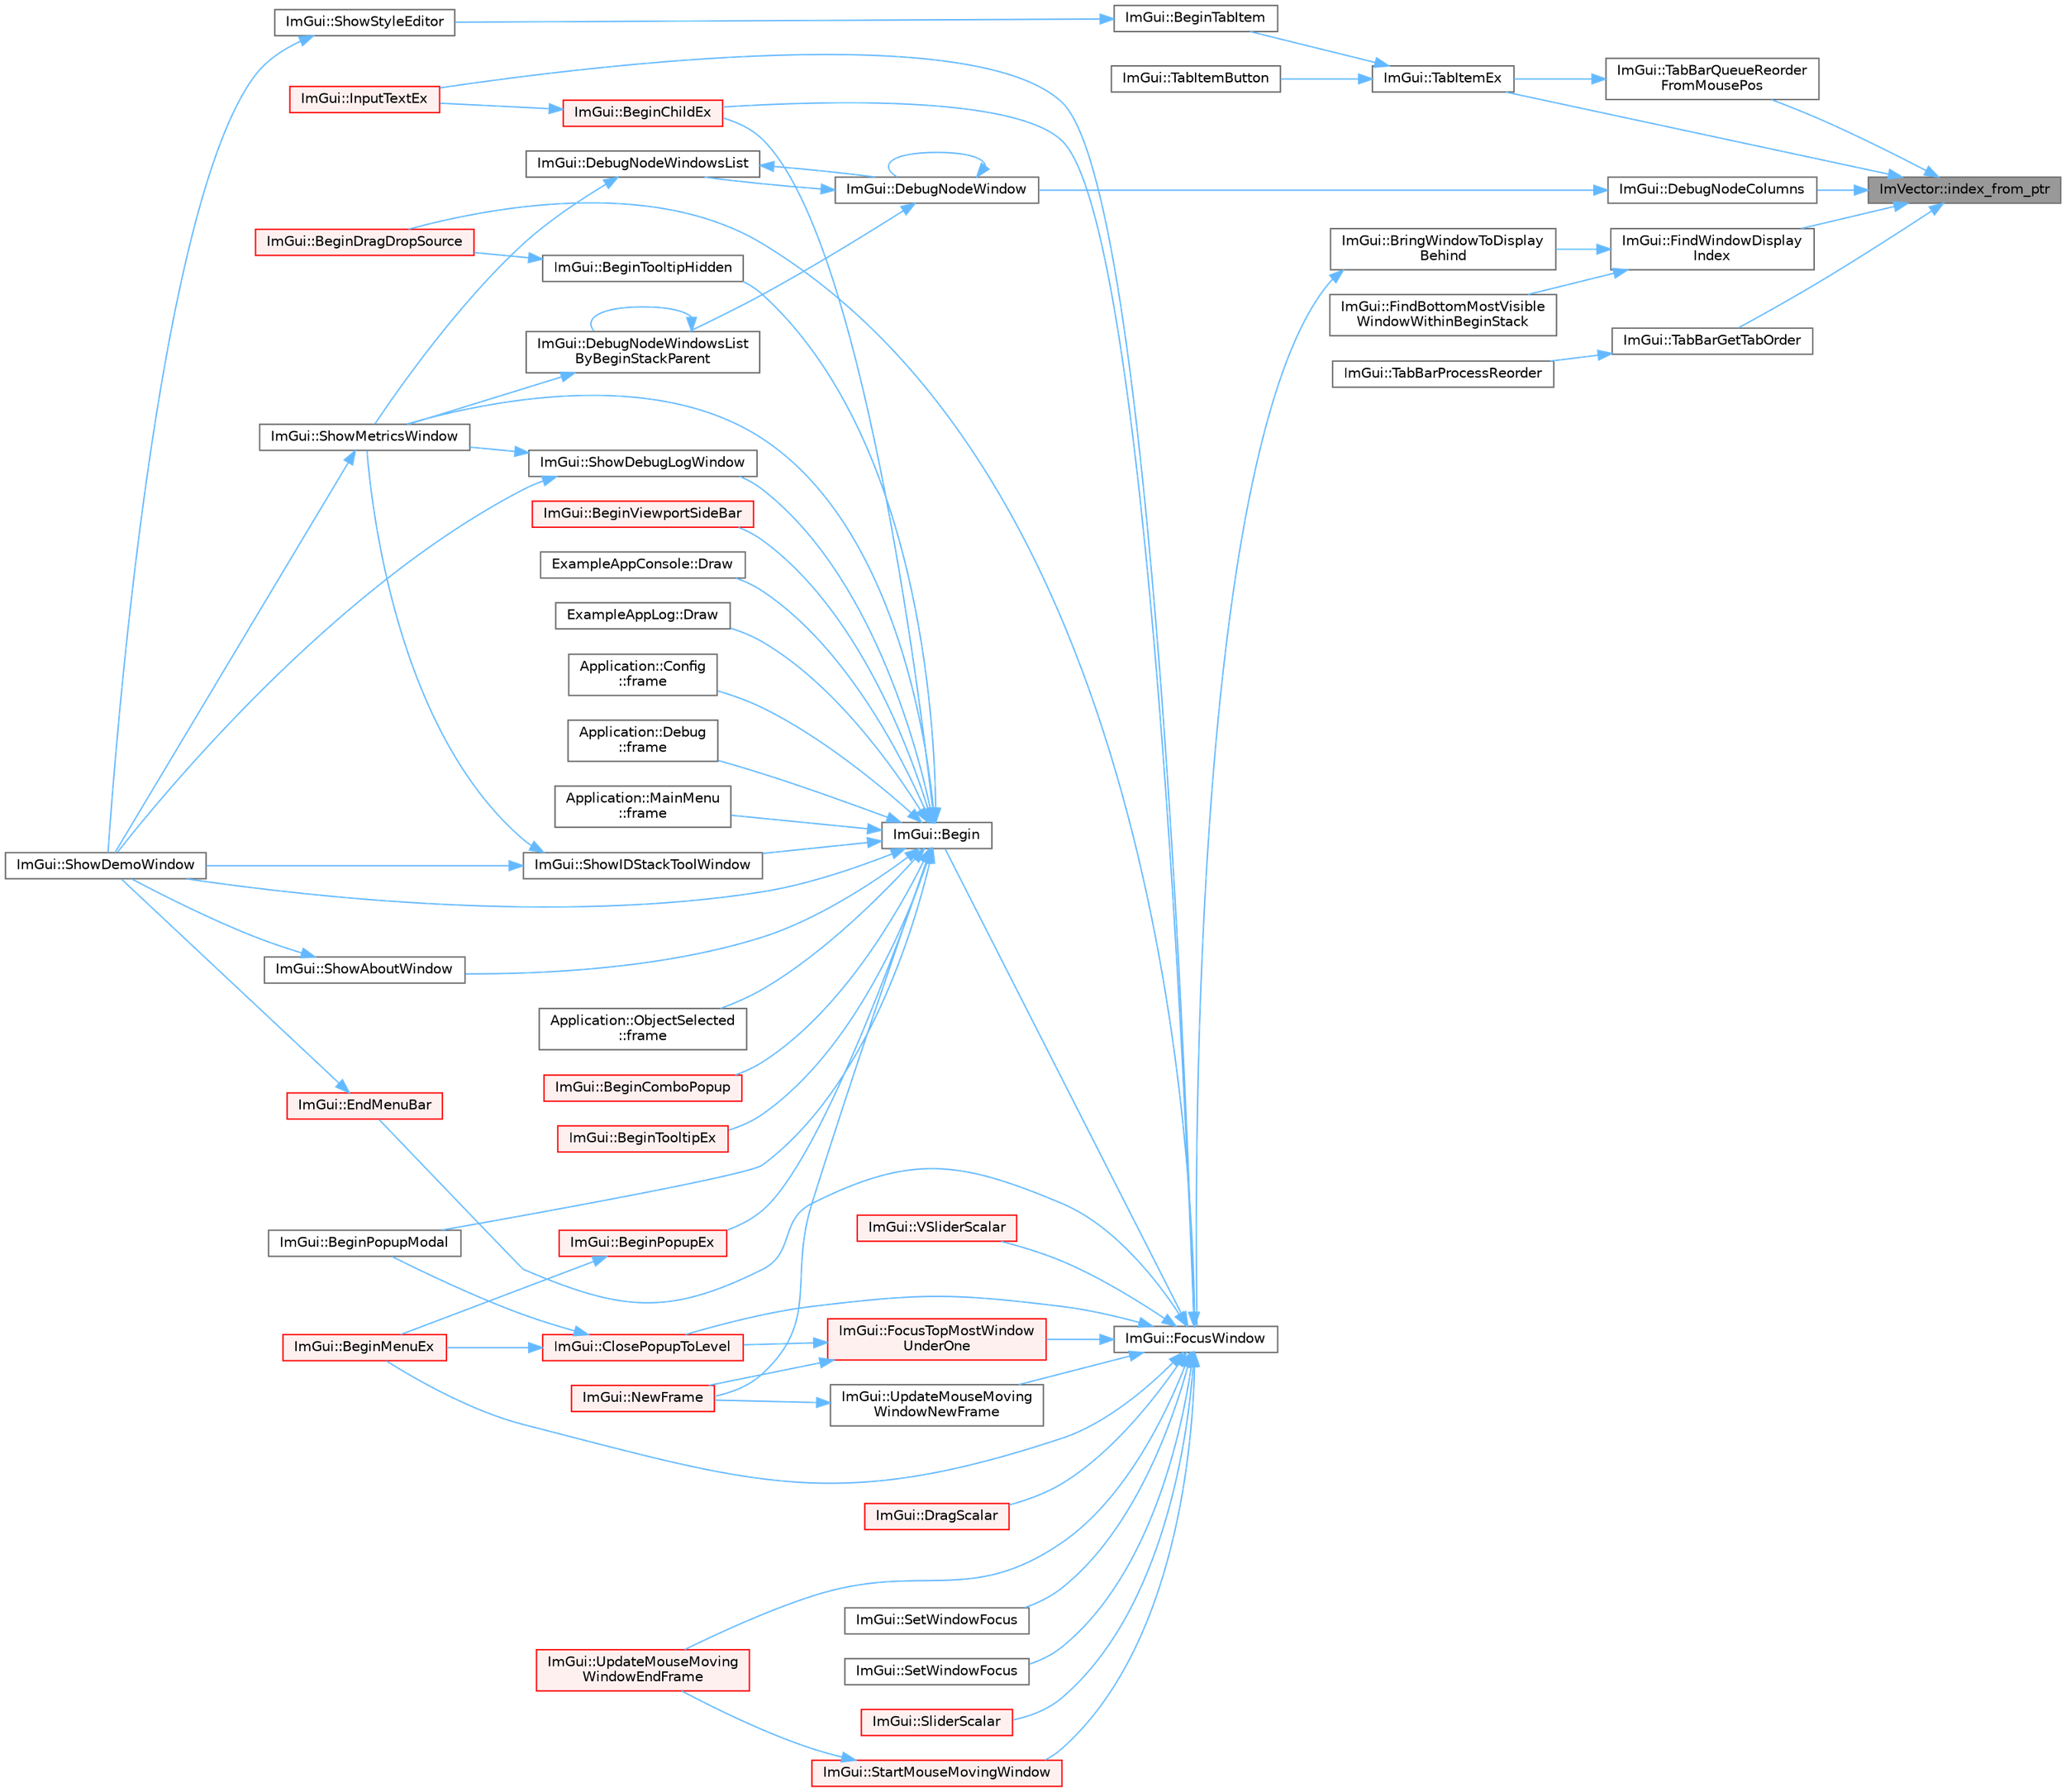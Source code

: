 digraph "ImVector::index_from_ptr"
{
 // LATEX_PDF_SIZE
  bgcolor="transparent";
  edge [fontname=Helvetica,fontsize=10,labelfontname=Helvetica,labelfontsize=10];
  node [fontname=Helvetica,fontsize=10,shape=box,height=0.2,width=0.4];
  rankdir="RL";
  Node1 [id="Node000001",label="ImVector::index_from_ptr",height=0.2,width=0.4,color="gray40", fillcolor="grey60", style="filled", fontcolor="black",tooltip=" "];
  Node1 -> Node2 [id="edge1_Node000001_Node000002",dir="back",color="steelblue1",style="solid",tooltip=" "];
  Node2 [id="Node000002",label="ImGui::DebugNodeColumns",height=0.2,width=0.4,color="grey40", fillcolor="white", style="filled",URL="$namespace_im_gui.html#a68c10eb20be9c419d00f2b5a9dfa6a38",tooltip=" "];
  Node2 -> Node3 [id="edge2_Node000002_Node000003",dir="back",color="steelblue1",style="solid",tooltip=" "];
  Node3 [id="Node000003",label="ImGui::DebugNodeWindow",height=0.2,width=0.4,color="grey40", fillcolor="white", style="filled",URL="$namespace_im_gui.html#afcb602554925c5409977f0fb39f77e5d",tooltip=" "];
  Node3 -> Node3 [id="edge3_Node000003_Node000003",dir="back",color="steelblue1",style="solid",tooltip=" "];
  Node3 -> Node4 [id="edge4_Node000003_Node000004",dir="back",color="steelblue1",style="solid",tooltip=" "];
  Node4 [id="Node000004",label="ImGui::DebugNodeWindowsList",height=0.2,width=0.4,color="grey40", fillcolor="white", style="filled",URL="$namespace_im_gui.html#a8c2ed9f140c90d8eaca1e2cfd8f46142",tooltip=" "];
  Node4 -> Node3 [id="edge5_Node000004_Node000003",dir="back",color="steelblue1",style="solid",tooltip=" "];
  Node4 -> Node5 [id="edge6_Node000004_Node000005",dir="back",color="steelblue1",style="solid",tooltip=" "];
  Node5 [id="Node000005",label="ImGui::ShowMetricsWindow",height=0.2,width=0.4,color="grey40", fillcolor="white", style="filled",URL="$namespace_im_gui.html#afe7a28c6eb52fff3cc27d5a698fea4ff",tooltip=" "];
  Node5 -> Node6 [id="edge7_Node000005_Node000006",dir="back",color="steelblue1",style="solid",tooltip=" "];
  Node6 [id="Node000006",label="ImGui::ShowDemoWindow",height=0.2,width=0.4,color="grey40", fillcolor="white", style="filled",URL="$namespace_im_gui.html#af95643a0ce4893b9e57c12991922fb18",tooltip=" "];
  Node3 -> Node7 [id="edge8_Node000003_Node000007",dir="back",color="steelblue1",style="solid",tooltip=" "];
  Node7 [id="Node000007",label="ImGui::DebugNodeWindowsList\lByBeginStackParent",height=0.2,width=0.4,color="grey40", fillcolor="white", style="filled",URL="$namespace_im_gui.html#a0fc8019faf3a1aec25b554384ad9e506",tooltip=" "];
  Node7 -> Node7 [id="edge9_Node000007_Node000007",dir="back",color="steelblue1",style="solid",tooltip=" "];
  Node7 -> Node5 [id="edge10_Node000007_Node000005",dir="back",color="steelblue1",style="solid",tooltip=" "];
  Node1 -> Node8 [id="edge11_Node000001_Node000008",dir="back",color="steelblue1",style="solid",tooltip=" "];
  Node8 [id="Node000008",label="ImGui::FindWindowDisplay\lIndex",height=0.2,width=0.4,color="grey40", fillcolor="white", style="filled",URL="$namespace_im_gui.html#acc8dfbe9f52370fe2b95f6c948ba113e",tooltip=" "];
  Node8 -> Node9 [id="edge12_Node000008_Node000009",dir="back",color="steelblue1",style="solid",tooltip=" "];
  Node9 [id="Node000009",label="ImGui::BringWindowToDisplay\lBehind",height=0.2,width=0.4,color="grey40", fillcolor="white", style="filled",URL="$namespace_im_gui.html#a8cae2f7a08f820a8d5349d1964603b20",tooltip=" "];
  Node9 -> Node10 [id="edge13_Node000009_Node000010",dir="back",color="steelblue1",style="solid",tooltip=" "];
  Node10 [id="Node000010",label="ImGui::FocusWindow",height=0.2,width=0.4,color="grey40", fillcolor="white", style="filled",URL="$namespace_im_gui.html#a27aa6f2f3aa11778c6d023b1b223f262",tooltip=" "];
  Node10 -> Node11 [id="edge14_Node000010_Node000011",dir="back",color="steelblue1",style="solid",tooltip=" "];
  Node11 [id="Node000011",label="ImGui::Begin",height=0.2,width=0.4,color="grey40", fillcolor="white", style="filled",URL="$namespace_im_gui.html#a581e58db0bc930bafa4a5d23093a2b99",tooltip=" "];
  Node11 -> Node12 [id="edge15_Node000011_Node000012",dir="back",color="steelblue1",style="solid",tooltip=" "];
  Node12 [id="Node000012",label="ImGui::BeginChildEx",height=0.2,width=0.4,color="red", fillcolor="#FFF0F0", style="filled",URL="$namespace_im_gui.html#ac36ecce0443f0b45a48484d85f653ae2",tooltip=" "];
  Node12 -> Node27 [id="edge16_Node000012_Node000027",dir="back",color="steelblue1",style="solid",tooltip=" "];
  Node27 [id="Node000027",label="ImGui::InputTextEx",height=0.2,width=0.4,color="red", fillcolor="#FFF0F0", style="filled",URL="$namespace_im_gui.html#af89af17ecc11653f25fea1e50e195de6",tooltip=" "];
  Node11 -> Node82 [id="edge17_Node000011_Node000082",dir="back",color="steelblue1",style="solid",tooltip=" "];
  Node82 [id="Node000082",label="ImGui::BeginComboPopup",height=0.2,width=0.4,color="red", fillcolor="#FFF0F0", style="filled",URL="$namespace_im_gui.html#a6ecb51142fcb72cd19ff002c3a7d8e25",tooltip=" "];
  Node11 -> Node86 [id="edge18_Node000011_Node000086",dir="back",color="steelblue1",style="solid",tooltip=" "];
  Node86 [id="Node000086",label="ImGui::BeginPopupEx",height=0.2,width=0.4,color="red", fillcolor="#FFF0F0", style="filled",URL="$namespace_im_gui.html#a89da3a22300e8293257b6cfdf1b83b7a",tooltip=" "];
  Node86 -> Node87 [id="edge19_Node000086_Node000087",dir="back",color="steelblue1",style="solid",tooltip=" "];
  Node87 [id="Node000087",label="ImGui::BeginMenuEx",height=0.2,width=0.4,color="red", fillcolor="#FFF0F0", style="filled",URL="$namespace_im_gui.html#a8dc671f87ed281b6445ce6ae4ab25183",tooltip=" "];
  Node11 -> Node106 [id="edge20_Node000011_Node000106",dir="back",color="steelblue1",style="solid",tooltip=" "];
  Node106 [id="Node000106",label="ImGui::BeginPopupModal",height=0.2,width=0.4,color="grey40", fillcolor="white", style="filled",URL="$namespace_im_gui.html#a6d840f615c198c2342968f733fda11b3",tooltip=" "];
  Node11 -> Node107 [id="edge21_Node000011_Node000107",dir="back",color="steelblue1",style="solid",tooltip=" "];
  Node107 [id="Node000107",label="ImGui::BeginTooltipEx",height=0.2,width=0.4,color="red", fillcolor="#FFF0F0", style="filled",URL="$namespace_im_gui.html#a18b17a0b20c3f2a16068b84210cfded4",tooltip=" "];
  Node11 -> Node133 [id="edge22_Node000011_Node000133",dir="back",color="steelblue1",style="solid",tooltip=" "];
  Node133 [id="Node000133",label="ImGui::BeginTooltipHidden",height=0.2,width=0.4,color="grey40", fillcolor="white", style="filled",URL="$namespace_im_gui.html#a2c44a13b5e210dbfc7de98024c25db8e",tooltip=" "];
  Node133 -> Node114 [id="edge23_Node000133_Node000114",dir="back",color="steelblue1",style="solid",tooltip=" "];
  Node114 [id="Node000114",label="ImGui::BeginDragDropSource",height=0.2,width=0.4,color="red", fillcolor="#FFF0F0", style="filled",URL="$namespace_im_gui.html#ac2609b0f034d3bcd8d70d26df8694eaa",tooltip=" "];
  Node11 -> Node134 [id="edge24_Node000011_Node000134",dir="back",color="steelblue1",style="solid",tooltip=" "];
  Node134 [id="Node000134",label="ImGui::BeginViewportSideBar",height=0.2,width=0.4,color="red", fillcolor="#FFF0F0", style="filled",URL="$namespace_im_gui.html#a4216382dd5ad6c17e183f9f894db2e15",tooltip=" "];
  Node11 -> Node17 [id="edge25_Node000011_Node000017",dir="back",color="steelblue1",style="solid",tooltip=" "];
  Node17 [id="Node000017",label="ExampleAppConsole::Draw",height=0.2,width=0.4,color="grey40", fillcolor="white", style="filled",URL="$struct_example_app_console.html#a0518a09c7e8648dd52c7c06df19ac17a",tooltip=" "];
  Node11 -> Node18 [id="edge26_Node000011_Node000018",dir="back",color="steelblue1",style="solid",tooltip=" "];
  Node18 [id="Node000018",label="ExampleAppLog::Draw",height=0.2,width=0.4,color="grey40", fillcolor="white", style="filled",URL="$struct_example_app_log.html#a5ad3a4bdb89171b84aeaff96948a1f77",tooltip=" "];
  Node11 -> Node36 [id="edge27_Node000011_Node000036",dir="back",color="steelblue1",style="solid",tooltip=" "];
  Node36 [id="Node000036",label="Application::Config\l::frame",height=0.2,width=0.4,color="grey40", fillcolor="white", style="filled",URL="$class_application_1_1_config.html#a291cc3a874949e121dcf83a3f90681bc",tooltip=" "];
  Node11 -> Node136 [id="edge28_Node000011_Node000136",dir="back",color="steelblue1",style="solid",tooltip=" "];
  Node136 [id="Node000136",label="Application::Debug\l::frame",height=0.2,width=0.4,color="grey40", fillcolor="white", style="filled",URL="$class_application_1_1_debug.html#a26339829cae3b768474358c34eb8ab23",tooltip=" "];
  Node11 -> Node137 [id="edge29_Node000011_Node000137",dir="back",color="steelblue1",style="solid",tooltip=" "];
  Node137 [id="Node000137",label="Application::MainMenu\l::frame",height=0.2,width=0.4,color="grey40", fillcolor="white", style="filled",URL="$class_application_1_1_main_menu.html#a868fe54ddb269b9ab03f0d7d068dd698",tooltip=" "];
  Node11 -> Node39 [id="edge30_Node000011_Node000039",dir="back",color="steelblue1",style="solid",tooltip=" "];
  Node39 [id="Node000039",label="Application::ObjectSelected\l::frame",height=0.2,width=0.4,color="grey40", fillcolor="white", style="filled",URL="$class_application_1_1_object_selected.html#a30dd507edcc6c76dd65cc0cf9dda010a",tooltip=" "];
  Node11 -> Node138 [id="edge31_Node000011_Node000138",dir="back",color="steelblue1",style="solid",tooltip=" "];
  Node138 [id="Node000138",label="ImGui::NewFrame",height=0.2,width=0.4,color="red", fillcolor="#FFF0F0", style="filled",URL="$namespace_im_gui.html#ab3f1fc018f903b7ad79fd10663375774",tooltip=" "];
  Node11 -> Node19 [id="edge32_Node000011_Node000019",dir="back",color="steelblue1",style="solid",tooltip=" "];
  Node19 [id="Node000019",label="ImGui::ShowAboutWindow",height=0.2,width=0.4,color="grey40", fillcolor="white", style="filled",URL="$namespace_im_gui.html#ac297462e33309d0540fa459bccdc9304",tooltip=" "];
  Node19 -> Node6 [id="edge33_Node000019_Node000006",dir="back",color="steelblue1",style="solid",tooltip=" "];
  Node11 -> Node20 [id="edge34_Node000011_Node000020",dir="back",color="steelblue1",style="solid",tooltip=" "];
  Node20 [id="Node000020",label="ImGui::ShowDebugLogWindow",height=0.2,width=0.4,color="grey40", fillcolor="white", style="filled",URL="$namespace_im_gui.html#af1b39e70cac2e1b9e62dd3c9d154cbd6",tooltip=" "];
  Node20 -> Node6 [id="edge35_Node000020_Node000006",dir="back",color="steelblue1",style="solid",tooltip=" "];
  Node20 -> Node5 [id="edge36_Node000020_Node000005",dir="back",color="steelblue1",style="solid",tooltip=" "];
  Node11 -> Node6 [id="edge37_Node000011_Node000006",dir="back",color="steelblue1",style="solid",tooltip=" "];
  Node11 -> Node26 [id="edge38_Node000011_Node000026",dir="back",color="steelblue1",style="solid",tooltip=" "];
  Node26 [id="Node000026",label="ImGui::ShowIDStackToolWindow",height=0.2,width=0.4,color="grey40", fillcolor="white", style="filled",URL="$namespace_im_gui.html#ab4a87bf4a874a8e5872b60b4a9b1d99e",tooltip=" "];
  Node26 -> Node6 [id="edge39_Node000026_Node000006",dir="back",color="steelblue1",style="solid",tooltip=" "];
  Node26 -> Node5 [id="edge40_Node000026_Node000005",dir="back",color="steelblue1",style="solid",tooltip=" "];
  Node11 -> Node5 [id="edge41_Node000011_Node000005",dir="back",color="steelblue1",style="solid",tooltip=" "];
  Node10 -> Node12 [id="edge42_Node000010_Node000012",dir="back",color="steelblue1",style="solid",tooltip=" "];
  Node10 -> Node114 [id="edge43_Node000010_Node000114",dir="back",color="steelblue1",style="solid",tooltip=" "];
  Node10 -> Node87 [id="edge44_Node000010_Node000087",dir="back",color="steelblue1",style="solid",tooltip=" "];
  Node10 -> Node139 [id="edge45_Node000010_Node000139",dir="back",color="steelblue1",style="solid",tooltip=" "];
  Node139 [id="Node000139",label="ImGui::ClosePopupToLevel",height=0.2,width=0.4,color="red", fillcolor="#FFF0F0", style="filled",URL="$namespace_im_gui.html#a0be705dc533a62387dc39ec5c276d2a0",tooltip=" "];
  Node139 -> Node87 [id="edge46_Node000139_Node000087",dir="back",color="steelblue1",style="solid",tooltip=" "];
  Node139 -> Node106 [id="edge47_Node000139_Node000106",dir="back",color="steelblue1",style="solid",tooltip=" "];
  Node10 -> Node56 [id="edge48_Node000010_Node000056",dir="back",color="steelblue1",style="solid",tooltip=" "];
  Node56 [id="Node000056",label="ImGui::DragScalar",height=0.2,width=0.4,color="red", fillcolor="#FFF0F0", style="filled",URL="$namespace_im_gui.html#a17d8926e8f44a6d00575b12081c51fe0",tooltip=" "];
  Node10 -> Node158 [id="edge49_Node000010_Node000158",dir="back",color="steelblue1",style="solid",tooltip=" "];
  Node158 [id="Node000158",label="ImGui::EndMenuBar",height=0.2,width=0.4,color="red", fillcolor="#FFF0F0", style="filled",URL="$namespace_im_gui.html#aa226265c140eb6ee375c5b9abc69c4fc",tooltip=" "];
  Node158 -> Node6 [id="edge50_Node000158_Node000006",dir="back",color="steelblue1",style="solid",tooltip=" "];
  Node10 -> Node160 [id="edge51_Node000010_Node000160",dir="back",color="steelblue1",style="solid",tooltip=" "];
  Node160 [id="Node000160",label="ImGui::FocusTopMostWindow\lUnderOne",height=0.2,width=0.4,color="red", fillcolor="#FFF0F0", style="filled",URL="$namespace_im_gui.html#aa97e87e96c05eb3e91aa96fa68b13a2a",tooltip=" "];
  Node160 -> Node139 [id="edge52_Node000160_Node000139",dir="back",color="steelblue1",style="solid",tooltip=" "];
  Node160 -> Node138 [id="edge53_Node000160_Node000138",dir="back",color="steelblue1",style="solid",tooltip=" "];
  Node10 -> Node27 [id="edge54_Node000010_Node000027",dir="back",color="steelblue1",style="solid",tooltip=" "];
  Node10 -> Node161 [id="edge55_Node000010_Node000161",dir="back",color="steelblue1",style="solid",tooltip=" "];
  Node161 [id="Node000161",label="ImGui::SetWindowFocus",height=0.2,width=0.4,color="grey40", fillcolor="white", style="filled",URL="$namespace_im_gui.html#ac71920931ed7b7c8594ee84c6a94e7b8",tooltip=" "];
  Node10 -> Node162 [id="edge56_Node000010_Node000162",dir="back",color="steelblue1",style="solid",tooltip=" "];
  Node162 [id="Node000162",label="ImGui::SetWindowFocus",height=0.2,width=0.4,color="grey40", fillcolor="white", style="filled",URL="$namespace_im_gui.html#aa612adbb975051090898f094a1608f24",tooltip=" "];
  Node10 -> Node70 [id="edge57_Node000010_Node000070",dir="back",color="steelblue1",style="solid",tooltip=" "];
  Node70 [id="Node000070",label="ImGui::SliderScalar",height=0.2,width=0.4,color="red", fillcolor="#FFF0F0", style="filled",URL="$namespace_im_gui.html#afdd7faa9a69f75b8d674cdc207441bea",tooltip=" "];
  Node10 -> Node163 [id="edge58_Node000010_Node000163",dir="back",color="steelblue1",style="solid",tooltip=" "];
  Node163 [id="Node000163",label="ImGui::StartMouseMovingWindow",height=0.2,width=0.4,color="red", fillcolor="#FFF0F0", style="filled",URL="$namespace_im_gui.html#afd03199380411a711c74893434d91258",tooltip=" "];
  Node163 -> Node151 [id="edge59_Node000163_Node000151",dir="back",color="steelblue1",style="solid",tooltip=" "];
  Node151 [id="Node000151",label="ImGui::UpdateMouseMoving\lWindowEndFrame",height=0.2,width=0.4,color="red", fillcolor="#FFF0F0", style="filled",URL="$namespace_im_gui.html#a6f56217f28aff3a7cea846e6f44eebff",tooltip=" "];
  Node10 -> Node151 [id="edge60_Node000010_Node000151",dir="back",color="steelblue1",style="solid",tooltip=" "];
  Node10 -> Node165 [id="edge61_Node000010_Node000165",dir="back",color="steelblue1",style="solid",tooltip=" "];
  Node165 [id="Node000165",label="ImGui::UpdateMouseMoving\lWindowNewFrame",height=0.2,width=0.4,color="grey40", fillcolor="white", style="filled",URL="$namespace_im_gui.html#a3c60e468d73a0ccd52628f0c82b42fe8",tooltip=" "];
  Node165 -> Node138 [id="edge62_Node000165_Node000138",dir="back",color="steelblue1",style="solid",tooltip=" "];
  Node10 -> Node166 [id="edge63_Node000010_Node000166",dir="back",color="steelblue1",style="solid",tooltip=" "];
  Node166 [id="Node000166",label="ImGui::VSliderScalar",height=0.2,width=0.4,color="red", fillcolor="#FFF0F0", style="filled",URL="$namespace_im_gui.html#a6ad24ca37a530d43f9d1c727d94e4829",tooltip=" "];
  Node8 -> Node169 [id="edge64_Node000008_Node000169",dir="back",color="steelblue1",style="solid",tooltip=" "];
  Node169 [id="Node000169",label="ImGui::FindBottomMostVisible\lWindowWithinBeginStack",height=0.2,width=0.4,color="grey40", fillcolor="white", style="filled",URL="$namespace_im_gui.html#acbee71305d643afa7020759bc97feaf2",tooltip=" "];
  Node1 -> Node170 [id="edge65_Node000001_Node000170",dir="back",color="steelblue1",style="solid",tooltip=" "];
  Node170 [id="Node000170",label="ImGui::TabBarGetTabOrder",height=0.2,width=0.4,color="grey40", fillcolor="white", style="filled",URL="$namespace_im_gui.html#ab09f008d445dd058ed21cf46041ce9bd",tooltip=" "];
  Node170 -> Node171 [id="edge66_Node000170_Node000171",dir="back",color="steelblue1",style="solid",tooltip=" "];
  Node171 [id="Node000171",label="ImGui::TabBarProcessReorder",height=0.2,width=0.4,color="grey40", fillcolor="white", style="filled",URL="$namespace_im_gui.html#aabf7c33f50ff3dc01b14fb19578252ee",tooltip=" "];
  Node1 -> Node172 [id="edge67_Node000001_Node000172",dir="back",color="steelblue1",style="solid",tooltip=" "];
  Node172 [id="Node000172",label="ImGui::TabBarQueueReorder\lFromMousePos",height=0.2,width=0.4,color="grey40", fillcolor="white", style="filled",URL="$namespace_im_gui.html#a71f399cebfd6cf108c545cc691d77248",tooltip=" "];
  Node172 -> Node119 [id="edge68_Node000172_Node000119",dir="back",color="steelblue1",style="solid",tooltip=" "];
  Node119 [id="Node000119",label="ImGui::TabItemEx",height=0.2,width=0.4,color="grey40", fillcolor="white", style="filled",URL="$namespace_im_gui.html#a4e0986fc689e7855cd9a9099dc87dac5",tooltip=" "];
  Node119 -> Node120 [id="edge69_Node000119_Node000120",dir="back",color="steelblue1",style="solid",tooltip=" "];
  Node120 [id="Node000120",label="ImGui::BeginTabItem",height=0.2,width=0.4,color="grey40", fillcolor="white", style="filled",URL="$namespace_im_gui.html#a4cee1ccc9018a298cfff90a704bde8ca",tooltip=" "];
  Node120 -> Node21 [id="edge70_Node000120_Node000021",dir="back",color="steelblue1",style="solid",tooltip=" "];
  Node21 [id="Node000021",label="ImGui::ShowStyleEditor",height=0.2,width=0.4,color="grey40", fillcolor="white", style="filled",URL="$namespace_im_gui.html#ab2eb3dec78d054fe3feab1c091ec5de5",tooltip=" "];
  Node21 -> Node6 [id="edge71_Node000021_Node000006",dir="back",color="steelblue1",style="solid",tooltip=" "];
  Node119 -> Node121 [id="edge72_Node000119_Node000121",dir="back",color="steelblue1",style="solid",tooltip=" "];
  Node121 [id="Node000121",label="ImGui::TabItemButton",height=0.2,width=0.4,color="grey40", fillcolor="white", style="filled",URL="$namespace_im_gui.html#a1dbc539ac5b49e9445c4573607e6d60d",tooltip=" "];
  Node1 -> Node119 [id="edge73_Node000001_Node000119",dir="back",color="steelblue1",style="solid",tooltip=" "];
}

